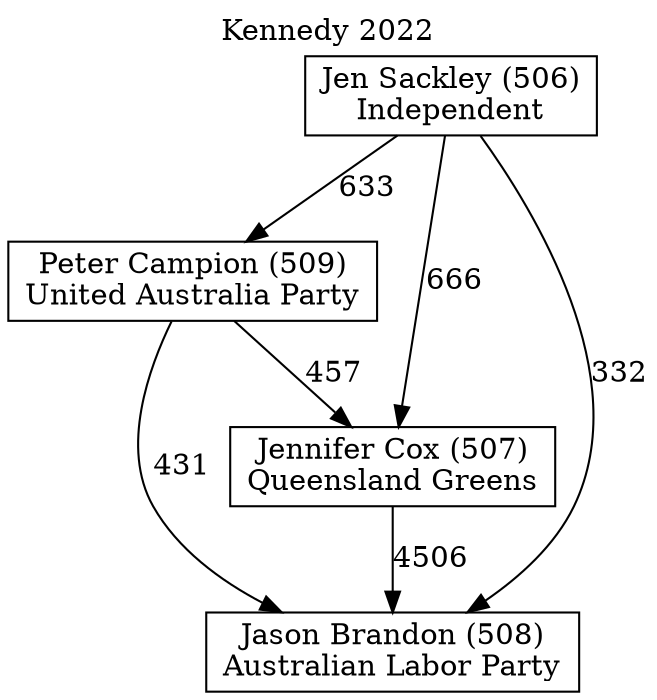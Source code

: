// House preference flow
digraph "Jason Brandon (508)_Kennedy_2022" {
	graph [label="Kennedy 2022" labelloc=t mclimit=10]
	node [shape=box]
	"Jen Sackley (506)" [label="Jen Sackley (506)
Independent"]
	"Peter Campion (509)" [label="Peter Campion (509)
United Australia Party"]
	"Jennifer Cox (507)" [label="Jennifer Cox (507)
Queensland Greens"]
	"Jason Brandon (508)" [label="Jason Brandon (508)
Australian Labor Party"]
	"Jennifer Cox (507)" -> "Jason Brandon (508)" [label=4506]
	"Peter Campion (509)" -> "Jason Brandon (508)" [label=431]
	"Peter Campion (509)" -> "Jennifer Cox (507)" [label=457]
	"Jen Sackley (506)" -> "Jennifer Cox (507)" [label=666]
	"Jen Sackley (506)" -> "Jason Brandon (508)" [label=332]
	"Jen Sackley (506)" -> "Peter Campion (509)" [label=633]
}
